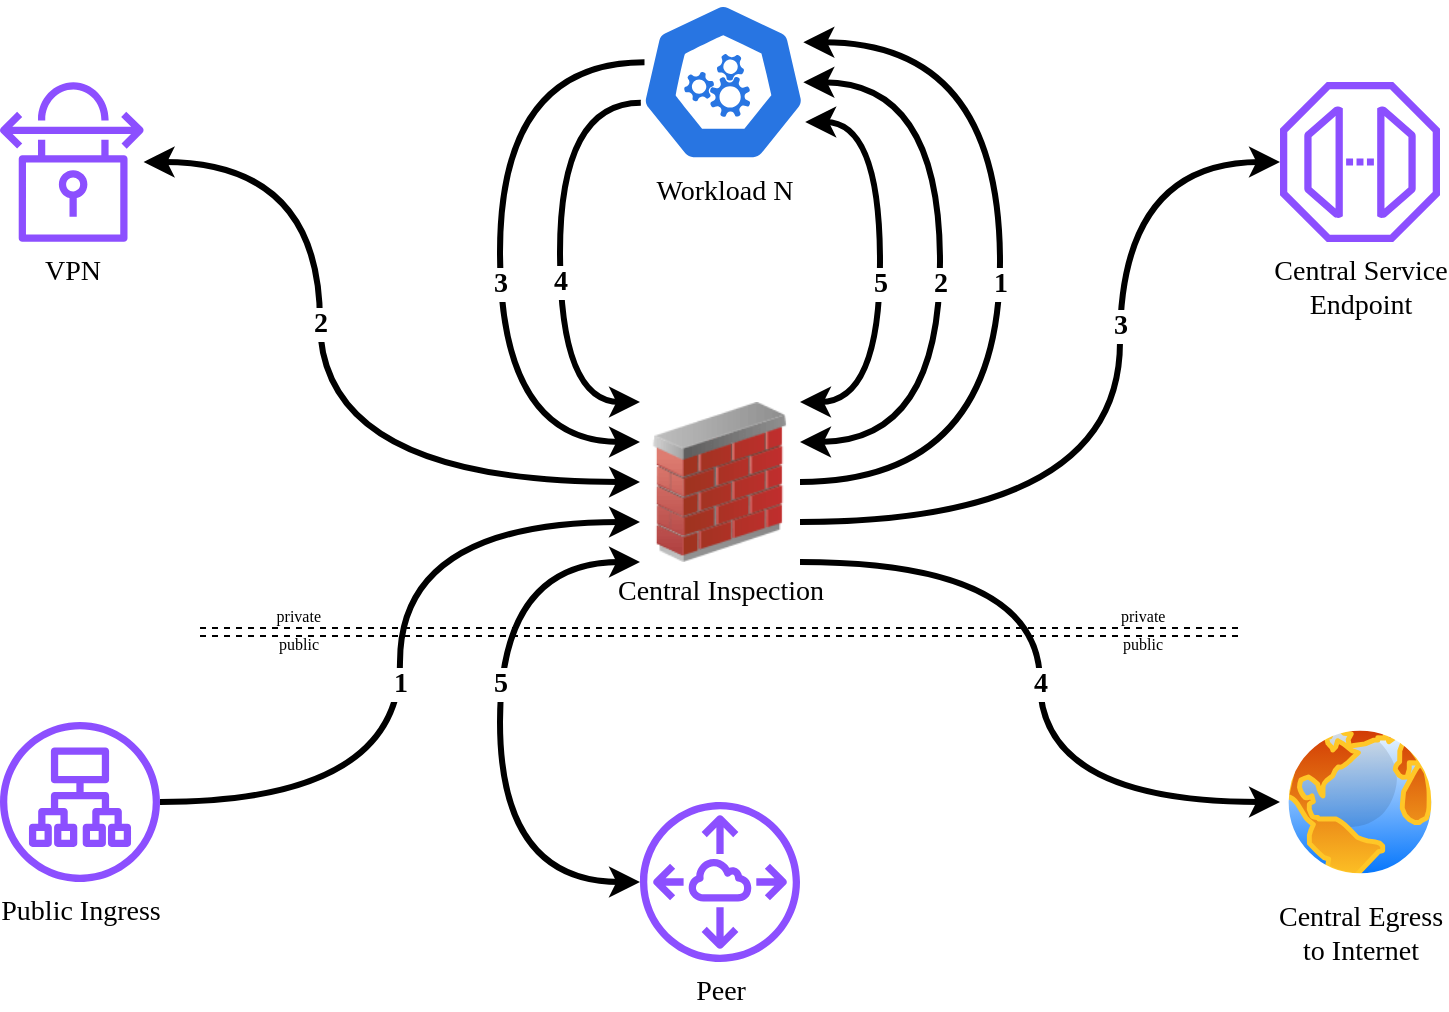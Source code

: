 <mxfile version="28.0.7">
  <diagram name="Page-1" id="QTZa0V78ypppliS2tflm">
    <mxGraphModel dx="1248" dy="724" grid="1" gridSize="10" guides="1" tooltips="1" connect="1" arrows="1" fold="1" page="1" pageScale="1" pageWidth="850" pageHeight="1100" math="0" shadow="0">
      <root>
        <mxCell id="0" />
        <mxCell id="1" parent="0" />
        <mxCell id="MLZI-azWtYR9LoH-6nha-1" value="&lt;div&gt;Central Inspection&lt;/div&gt;" style="image;html=1;image=img/lib/clip_art/networking/Firewall_02_128x128.png;fontFamily=Lucida Console;fontSize=14;fontColor=light-dark(#000000,#FFFFFF);" vertex="1" parent="1">
          <mxGeometry x="360" y="240" width="80" height="80" as="geometry" />
        </mxCell>
        <mxCell id="MLZI-azWtYR9LoH-6nha-2" value="&amp;nbsp;3&amp;nbsp;" style="edgeStyle=orthogonalEdgeStyle;rounded=0;orthogonalLoop=1;jettySize=auto;html=1;entryX=1;entryY=0.75;entryDx=0;entryDy=0;curved=1;strokeWidth=3;startArrow=classic;startFill=1;endArrow=none;endFill=0;strokeColor=light-dark(#000000,#00CC00);fontFamily=Lucida Console;fontSize=14;fontStyle=1;fontColor=light-dark(#000000,#FFFFFF);spacingBottom=97;" edge="1" parent="1" source="MLZI-azWtYR9LoH-6nha-3" target="MLZI-azWtYR9LoH-6nha-1">
          <mxGeometry x="-0.001" relative="1" as="geometry">
            <Array as="points">
              <mxPoint x="600" y="120" />
              <mxPoint x="600" y="300" />
            </Array>
            <mxPoint as="offset" />
          </mxGeometry>
        </mxCell>
        <mxCell id="MLZI-azWtYR9LoH-6nha-3" value="Central Service&lt;br&gt;Endpoint" style="sketch=0;outlineConnect=0;fontColor=light-dark(#000000,#FFFFFF);gradientColor=none;fillColor=#8C4FFF;strokeColor=none;dashed=0;verticalLabelPosition=bottom;verticalAlign=top;align=center;html=1;fontSize=14;fontStyle=0;aspect=fixed;pointerEvents=1;shape=mxgraph.aws4.endpoint;fontFamily=Lucida Console;" vertex="1" parent="1">
          <mxGeometry x="680" y="80" width="80" height="80" as="geometry" />
        </mxCell>
        <mxCell id="MLZI-azWtYR9LoH-6nha-4" value="&amp;nbsp;4&amp;nbsp;" style="edgeStyle=orthogonalEdgeStyle;rounded=0;orthogonalLoop=1;jettySize=auto;html=1;entryX=1;entryY=1;entryDx=0;entryDy=0;curved=1;strokeWidth=3;endArrow=none;endFill=0;startArrow=classic;startFill=1;strokeColor=light-dark(#000000,#CC6600);fontFamily=Lucida Console;fontSize=14;fontStyle=1;fontColor=light-dark(#000000,#FFFFFF);spacingBottom=-2;" edge="1" parent="1" source="MLZI-azWtYR9LoH-6nha-5" target="MLZI-azWtYR9LoH-6nha-1">
          <mxGeometry relative="1" as="geometry">
            <Array as="points">
              <mxPoint x="560" y="440" />
              <mxPoint x="560" y="320" />
            </Array>
          </mxGeometry>
        </mxCell>
        <mxCell id="MLZI-azWtYR9LoH-6nha-5" value="Central Egress&lt;br&gt;to Internet" style="image;aspect=fixed;perimeter=ellipsePerimeter;html=1;align=center;shadow=0;dashed=0;spacingTop=3;image=img/lib/active_directory/internet_globe.svg;fontFamily=Lucida Console;fontSize=14;fontColor=light-dark(#000000,#FFFFFF);" vertex="1" parent="1">
          <mxGeometry x="680" y="400" width="80" height="80" as="geometry" />
        </mxCell>
        <mxCell id="MLZI-azWtYR9LoH-6nha-6" value="&amp;nbsp;1&amp;nbsp;" style="edgeStyle=orthogonalEdgeStyle;rounded=0;orthogonalLoop=1;jettySize=auto;html=1;entryX=0;entryY=0.75;entryDx=0;entryDy=0;strokeWidth=3;curved=1;strokeColor=light-dark(#000000,#0000FF);fontStyle=1;fontFamily=Lucida Console;fontSize=14;fontColor=light-dark(#000000,#FFFFFF);spacingBottom=-22;" edge="1" parent="1" source="MLZI-azWtYR9LoH-6nha-7" target="MLZI-azWtYR9LoH-6nha-1">
          <mxGeometry relative="1" as="geometry">
            <Array as="points">
              <mxPoint x="240" y="440" />
              <mxPoint x="240" y="300" />
            </Array>
            <mxPoint as="offset" />
          </mxGeometry>
        </mxCell>
        <mxCell id="MLZI-azWtYR9LoH-6nha-7" value="Public Ingress" style="sketch=0;outlineConnect=0;fontColor=light-dark(#000000,#FFFFFF);gradientColor=none;fillColor=#8C4FFF;strokeColor=none;dashed=0;verticalLabelPosition=bottom;verticalAlign=top;align=center;html=1;fontSize=14;fontStyle=0;aspect=fixed;pointerEvents=1;shape=mxgraph.aws4.application_load_balancer;fontFamily=Lucida Console;" vertex="1" parent="1">
          <mxGeometry x="40" y="400" width="80" height="80" as="geometry" />
        </mxCell>
        <mxCell id="MLZI-azWtYR9LoH-6nha-8" value="5" style="edgeStyle=orthogonalEdgeStyle;rounded=0;orthogonalLoop=1;jettySize=auto;html=1;entryX=0;entryY=1;entryDx=0;entryDy=0;curved=1;startArrow=classic;startFill=1;strokeColor=light-dark(#000000,#9933FF);strokeWidth=3;fontFamily=Lucida Console;fontSize=14;fontStyle=1;fontColor=light-dark(#000000,#FFFFFF);spacingBottom=39;" edge="1" parent="1" source="MLZI-azWtYR9LoH-6nha-9" target="MLZI-azWtYR9LoH-6nha-1">
          <mxGeometry x="0.001" relative="1" as="geometry">
            <Array as="points">
              <mxPoint x="290" y="480" />
              <mxPoint x="290" y="320" />
            </Array>
            <mxPoint as="offset" />
          </mxGeometry>
        </mxCell>
        <mxCell id="MLZI-azWtYR9LoH-6nha-9" value="Peer" style="sketch=0;outlineConnect=0;fontColor=light-dark(#000000,#FFFFFF);gradientColor=none;fillColor=#8C4FFF;strokeColor=none;dashed=0;verticalLabelPosition=bottom;verticalAlign=top;align=center;html=1;fontSize=14;fontStyle=0;aspect=fixed;pointerEvents=1;shape=mxgraph.aws4.peering;fontFamily=Lucida Console;" vertex="1" parent="1">
          <mxGeometry x="360" y="440" width="80" height="80" as="geometry" />
        </mxCell>
        <mxCell id="MLZI-azWtYR9LoH-6nha-10" value="4" style="edgeStyle=orthogonalEdgeStyle;rounded=0;orthogonalLoop=1;jettySize=auto;html=1;entryX=0;entryY=0;entryDx=0;entryDy=0;exitX=0.005;exitY=0.63;exitDx=0;exitDy=0;exitPerimeter=0;curved=1;strokeWidth=3;strokeColor=light-dark(#000000,#CC6600);fontFamily=Lucida Console;fontSize=14;fontStyle=1;fontColor=light-dark(#000000,#FFFFFF);spacingBottom=-31;" edge="1" parent="1" source="MLZI-azWtYR9LoH-6nha-11" target="MLZI-azWtYR9LoH-6nha-1">
          <mxGeometry x="0.001" relative="1" as="geometry">
            <Array as="points">
              <mxPoint x="320" y="90" />
              <mxPoint x="320" y="240" />
            </Array>
            <mxPoint as="offset" />
          </mxGeometry>
        </mxCell>
        <mxCell id="MLZI-azWtYR9LoH-6nha-11" value="Workload N" style="aspect=fixed;sketch=0;html=1;dashed=0;whitespace=wrap;verticalLabelPosition=bottom;verticalAlign=top;fillColor=#2875E2;strokeColor=#ffffff;points=[[0.005,0.63,0],[0.1,0.2,0],[0.9,0.2,0],[0.5,0,0],[0.995,0.63,0],[0.72,0.99,0],[0.5,1,0],[0.28,0.99,0]];shape=mxgraph.kubernetes.icon2;prIcon=api;fontFamily=Lucida Console;fontSize=14;fontColor=light-dark(#000000,#FFFFFF);" vertex="1" parent="1">
          <mxGeometry x="360" y="40" width="83.33" height="80" as="geometry" />
        </mxCell>
        <mxCell id="MLZI-azWtYR9LoH-6nha-12" value="&amp;nbsp;2&amp;nbsp;" style="edgeStyle=orthogonalEdgeStyle;rounded=0;orthogonalLoop=1;jettySize=auto;html=1;entryX=0;entryY=0.5;entryDx=0;entryDy=0;strokeColor=light-dark(#000000,#CC0000);strokeWidth=3;curved=1;startArrow=classic;startFill=1;fontFamily=Lucida Console;fontSize=14;fontStyle=1;fontColor=light-dark(#000000,#FFFFFF);spacingBottom=71;" edge="1" parent="1" source="MLZI-azWtYR9LoH-6nha-13" target="MLZI-azWtYR9LoH-6nha-1">
          <mxGeometry x="0.002" relative="1" as="geometry">
            <Array as="points">
              <mxPoint x="200" y="120" />
              <mxPoint x="200" y="280" />
            </Array>
            <mxPoint as="offset" />
          </mxGeometry>
        </mxCell>
        <mxCell id="MLZI-azWtYR9LoH-6nha-13" value="VPN" style="sketch=0;outlineConnect=0;fontColor=light-dark(#000000,#FFFFFF);gradientColor=none;fillColor=#8C4FFF;strokeColor=none;dashed=0;verticalLabelPosition=bottom;verticalAlign=top;align=center;html=1;fontSize=14;fontStyle=0;aspect=fixed;pointerEvents=1;shape=mxgraph.aws4.vpn_connection;fontFamily=Lucida Console;" vertex="1" parent="1">
          <mxGeometry x="40" y="80" width="71.79" height="80" as="geometry" />
        </mxCell>
        <mxCell id="MLZI-azWtYR9LoH-6nha-14" value="5" style="edgeStyle=orthogonalEdgeStyle;rounded=0;orthogonalLoop=1;jettySize=auto;html=1;exitX=1;exitY=0;exitDx=0;exitDy=0;curved=1;startArrow=classic;startFill=1;strokeColor=light-dark(#000000,#9933FF);strokeWidth=3;fontFamily=Lucida Console;fontSize=14;fontStyle=1;fontColor=light-dark(#000000,#FFFFFF);entryX=0.991;entryY=0.757;entryDx=0;entryDy=0;entryPerimeter=0;spacingBottom=-19;" edge="1" parent="1" source="MLZI-azWtYR9LoH-6nha-1" target="MLZI-azWtYR9LoH-6nha-11">
          <mxGeometry relative="1" as="geometry">
            <mxPoint x="442" y="240" as="sourcePoint" />
            <mxPoint x="440" y="120" as="targetPoint" />
            <Array as="points">
              <mxPoint x="480" y="240" />
              <mxPoint x="480" y="100" />
              <mxPoint x="443" y="100" />
            </Array>
          </mxGeometry>
        </mxCell>
        <mxCell id="MLZI-azWtYR9LoH-6nha-15" value="2" style="edgeStyle=orthogonalEdgeStyle;rounded=0;orthogonalLoop=1;jettySize=auto;html=1;exitX=1;exitY=0.25;exitDx=0;exitDy=0;curved=1;strokeColor=light-dark(#000000,#FF0000);strokeWidth=3;startArrow=classic;startFill=1;fontFamily=Lucida Console;fontSize=14;fontStyle=1;fontColor=light-dark(#000000,#FFFFFF);entryX=0.98;entryY=0.501;entryDx=0;entryDy=0;entryPerimeter=0;spacingBottom=-20;" edge="1" parent="1" source="MLZI-azWtYR9LoH-6nha-1" target="MLZI-azWtYR9LoH-6nha-11">
          <mxGeometry relative="1" as="geometry">
            <mxPoint x="440" y="100" as="targetPoint" />
            <Array as="points">
              <mxPoint x="510" y="260" />
              <mxPoint x="510" y="80" />
            </Array>
          </mxGeometry>
        </mxCell>
        <mxCell id="MLZI-azWtYR9LoH-6nha-16" value="3" style="edgeStyle=orthogonalEdgeStyle;rounded=0;orthogonalLoop=1;jettySize=auto;html=1;entryX=0.027;entryY=0.376;entryDx=0;entryDy=0;entryPerimeter=0;curved=1;strokeWidth=3;exitX=0;exitY=0.25;exitDx=0;exitDy=0;strokeColor=light-dark(#000000,#00CC00);endArrow=none;endFill=0;startArrow=classic;startFill=1;fontFamily=Lucida Console;fontSize=14;fontStyle=1;fontColor=light-dark(#000000,#FFFFFF);targetPerimeterSpacing=0;spacingLeft=0;spacingBottom=-34;" edge="1" parent="1" source="MLZI-azWtYR9LoH-6nha-1" target="MLZI-azWtYR9LoH-6nha-11">
          <mxGeometry x="0.002" relative="1" as="geometry">
            <Array as="points">
              <mxPoint x="290" y="260" />
              <mxPoint x="290" y="70" />
            </Array>
            <mxPoint as="offset" />
          </mxGeometry>
        </mxCell>
        <mxCell id="MLZI-azWtYR9LoH-6nha-17" value="1" style="edgeStyle=orthogonalEdgeStyle;rounded=0;orthogonalLoop=1;jettySize=auto;html=1;entryX=0.98;entryY=0.251;entryDx=0;entryDy=0;entryPerimeter=0;strokeWidth=3;curved=1;strokeColor=light-dark(#000000,#0000FF);fontFamily=Lucida Console;fontSize=14;fontStyle=1;fontColor=light-dark(#000000,#FFFFFF);spacingBottom=-20;" edge="1" parent="1" source="MLZI-azWtYR9LoH-6nha-1" target="MLZI-azWtYR9LoH-6nha-11">
          <mxGeometry x="-0.001" relative="1" as="geometry">
            <Array as="points">
              <mxPoint x="540" y="280" />
              <mxPoint x="540" y="60" />
            </Array>
            <mxPoint as="offset" />
          </mxGeometry>
        </mxCell>
        <mxCell id="MLZI-azWtYR9LoH-6nha-18" value="private&amp;nbsp; &amp;nbsp; &amp;nbsp; &amp;nbsp; &amp;nbsp; &amp;nbsp; &amp;nbsp; &amp;nbsp; &amp;nbsp; &amp;nbsp; &amp;nbsp; &amp;nbsp; &amp;nbsp; &amp;nbsp; &amp;nbsp; &amp;nbsp; &amp;nbsp; &amp;nbsp; &amp;nbsp; &amp;nbsp; &amp;nbsp; &amp;nbsp; &amp;nbsp; &amp;nbsp; &amp;nbsp; &amp;nbsp; &amp;nbsp; &amp;nbsp; &amp;nbsp; &amp;nbsp; &amp;nbsp; &amp;nbsp; &amp;nbsp; &amp;nbsp; &amp;nbsp; &amp;nbsp; &amp;nbsp; &amp;nbsp; &amp;nbsp; &amp;nbsp; &amp;nbsp; &amp;nbsp; &amp;nbsp; &amp;nbsp; &amp;nbsp; &amp;nbsp; &amp;nbsp; &amp;nbsp; &amp;nbsp; &amp;nbsp; &amp;nbsp; &amp;nbsp; &amp;nbsp; &amp;nbsp; &amp;nbsp; &amp;nbsp; &amp;nbsp; &amp;nbsp; &amp;nbsp; &amp;nbsp; &amp;nbsp; &amp;nbsp; &amp;nbsp; &amp;nbsp; &amp;nbsp; &amp;nbsp; &amp;nbsp; &amp;nbsp; &amp;nbsp; &amp;nbsp; &amp;nbsp; &amp;nbsp; &amp;nbsp; &amp;nbsp; &amp;nbsp; &amp;nbsp; &amp;nbsp; &amp;nbsp; &amp;nbsp; &amp;nbsp; &amp;nbsp; &amp;nbsp; &amp;nbsp; &amp;nbsp; &amp;nbsp; &amp;nbsp; &amp;nbsp; &amp;nbsp; &amp;nbsp; &amp;nbsp; &amp;nbsp; &amp;nbsp; &amp;nbsp; &amp;nbsp; &amp;nbsp; &amp;nbsp; &amp;nbsp; &amp;nbsp; &amp;nbsp; &amp;nbsp; private" style="endArrow=none;dashed=1;html=1;rounded=0;strokeColor=light-dark(#000000,#007FFF);fontFamily=Lucida Console;verticalAlign=bottom;spacing=0;labelBackgroundColor=none;fontSize=8;spacingTop=0;align=center;spacingLeft=0;" edge="1" parent="1">
          <mxGeometry width="50" height="50" relative="1" as="geometry">
            <mxPoint x="140" y="353" as="sourcePoint" />
            <mxPoint x="660" y="353" as="targetPoint" />
            <mxPoint as="offset" />
          </mxGeometry>
        </mxCell>
        <mxCell id="MLZI-azWtYR9LoH-6nha-19" value="public&amp;nbsp; &amp;nbsp; &amp;nbsp; &amp;nbsp; &amp;nbsp; &amp;nbsp;&amp;nbsp;&amp;nbsp; &amp;nbsp; &amp;nbsp; &amp;nbsp; &amp;nbsp; &amp;nbsp;&amp;nbsp;&amp;nbsp; &amp;nbsp; &amp;nbsp; &amp;nbsp; &amp;nbsp; &amp;nbsp;&amp;nbsp;&amp;nbsp; &amp;nbsp; &amp;nbsp; &amp;nbsp; &amp;nbsp; &amp;nbsp;&amp;nbsp;&amp;nbsp; &amp;nbsp; &amp;nbsp; &amp;nbsp; &amp;nbsp; &amp;nbsp;&amp;nbsp;&amp;nbsp; &amp;nbsp; &amp;nbsp; &amp;nbsp; &amp;nbsp; &amp;nbsp;&amp;nbsp;&amp;nbsp; &amp;nbsp; &amp;nbsp; &amp;nbsp; &amp;nbsp; &amp;nbsp;&amp;nbsp;&amp;nbsp; &amp;nbsp; &amp;nbsp; &amp;nbsp; &amp;nbsp; &amp;nbsp;&amp;nbsp;&amp;nbsp; &amp;nbsp; &amp;nbsp; &amp;nbsp; &amp;nbsp; &amp;nbsp;&amp;nbsp;&amp;nbsp; &amp;nbsp; &amp;nbsp; &amp;nbsp; &amp;nbsp; &amp;nbsp;&amp;nbsp;&amp;nbsp; &amp;nbsp; &amp;nbsp; &amp;nbsp; &amp;nbsp; &amp;nbsp;&amp;nbsp;&amp;nbsp; &amp;nbsp; &amp;nbsp; &amp;nbsp; &amp;nbsp; &amp;nbsp;&amp;nbsp;&amp;nbsp; &amp;nbsp; &amp;nbsp; &amp;nbsp; &amp;nbsp; &amp;nbsp;&amp;nbsp;&amp;nbsp; &amp;nbsp; &amp;nbsp; &amp;nbsp; &amp;nbsp; &amp;nbsp;&amp;nbsp;&amp;nbsp; &amp;nbsp; &amp;nbsp; &amp;nbsp; &amp;nbsp; &amp;nbsp;&amp;nbsp;&amp;nbsp; &amp;nbsp; &amp;nbsp; &amp;nbsp; &amp;nbsp; &amp;nbsp;&amp;nbsp;&amp;nbsp; &amp;nbsp; &amp;nbsp; &amp;nbsp; &amp;nbsp;public" style="endArrow=none;dashed=1;html=1;rounded=0;strokeColor=light-dark(#000000,#33FF33);fontFamily=Lucida Console;verticalAlign=top;spacing=-5;fontSize=8;labelBackgroundColor=none;" edge="1" parent="1">
          <mxGeometry width="50" height="50" relative="1" as="geometry">
            <mxPoint x="140" y="357" as="sourcePoint" />
            <mxPoint x="660" y="357" as="targetPoint" />
            <mxPoint as="offset" />
          </mxGeometry>
        </mxCell>
      </root>
    </mxGraphModel>
  </diagram>
</mxfile>
